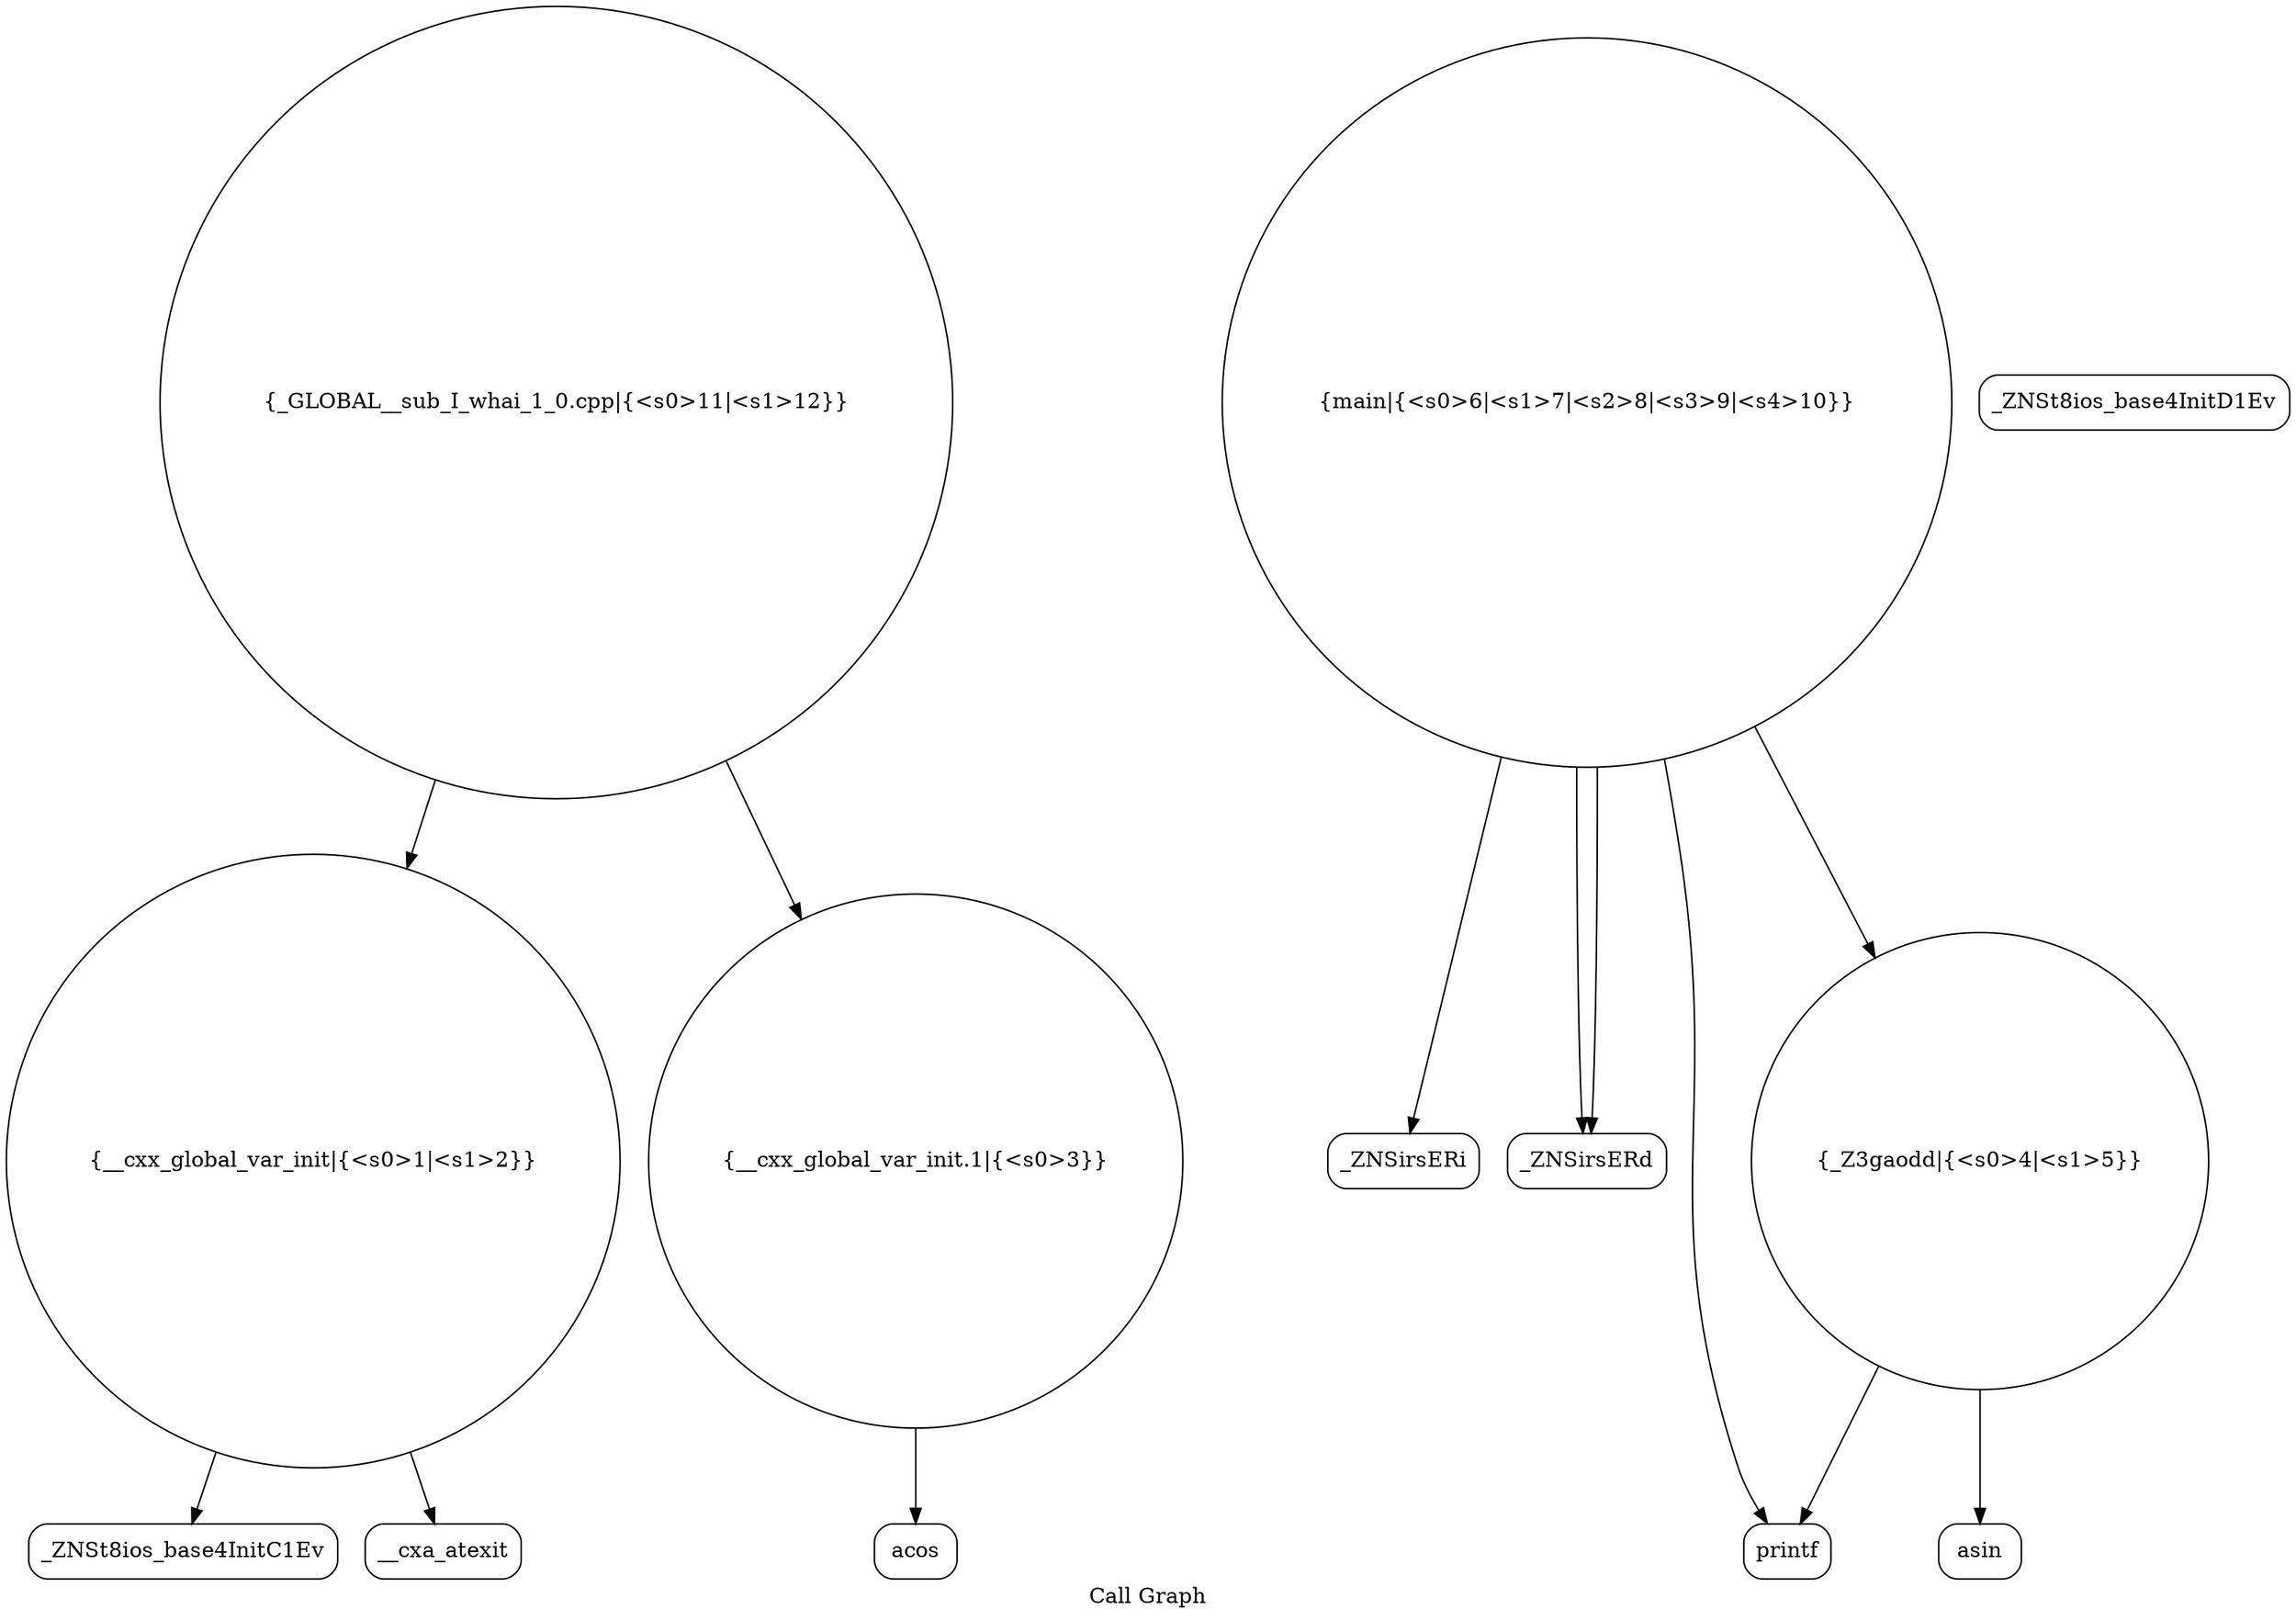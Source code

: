 digraph "Call Graph" {
	label="Call Graph";

	Node0x564614bec410 [shape=record,shape=circle,label="{__cxx_global_var_init|{<s0>1|<s1>2}}"];
	Node0x564614bec410:s0 -> Node0x564614bec8a0[color=black];
	Node0x564614bec410:s1 -> Node0x564614bec9a0[color=black];
	Node0x564614becba0 [shape=record,shape=Mrecord,label="{asin}"];
	Node0x564614bec920 [shape=record,shape=Mrecord,label="{_ZNSt8ios_base4InitD1Ev}"];
	Node0x564614becca0 [shape=record,shape=circle,label="{main|{<s0>6|<s1>7|<s2>8|<s3>9|<s4>10}}"];
	Node0x564614becca0:s0 -> Node0x564614becd20[color=black];
	Node0x564614becca0:s1 -> Node0x564614becda0[color=black];
	Node0x564614becca0:s2 -> Node0x564614becda0[color=black];
	Node0x564614becca0:s3 -> Node0x564614becc20[color=black];
	Node0x564614becca0:s4 -> Node0x564614becb20[color=black];
	Node0x564614beca20 [shape=record,shape=circle,label="{__cxx_global_var_init.1|{<s0>3}}"];
	Node0x564614beca20:s0 -> Node0x564614becaa0[color=black];
	Node0x564614becda0 [shape=record,shape=Mrecord,label="{_ZNSirsERd}"];
	Node0x564614becb20 [shape=record,shape=circle,label="{_Z3gaodd|{<s0>4|<s1>5}}"];
	Node0x564614becb20:s0 -> Node0x564614becba0[color=black];
	Node0x564614becb20:s1 -> Node0x564614becc20[color=black];
	Node0x564614bec8a0 [shape=record,shape=Mrecord,label="{_ZNSt8ios_base4InitC1Ev}"];
	Node0x564614becc20 [shape=record,shape=Mrecord,label="{printf}"];
	Node0x564614bec9a0 [shape=record,shape=Mrecord,label="{__cxa_atexit}"];
	Node0x564614becd20 [shape=record,shape=Mrecord,label="{_ZNSirsERi}"];
	Node0x564614becaa0 [shape=record,shape=Mrecord,label="{acos}"];
	Node0x564614bece20 [shape=record,shape=circle,label="{_GLOBAL__sub_I_whai_1_0.cpp|{<s0>11|<s1>12}}"];
	Node0x564614bece20:s0 -> Node0x564614bec410[color=black];
	Node0x564614bece20:s1 -> Node0x564614beca20[color=black];
}
